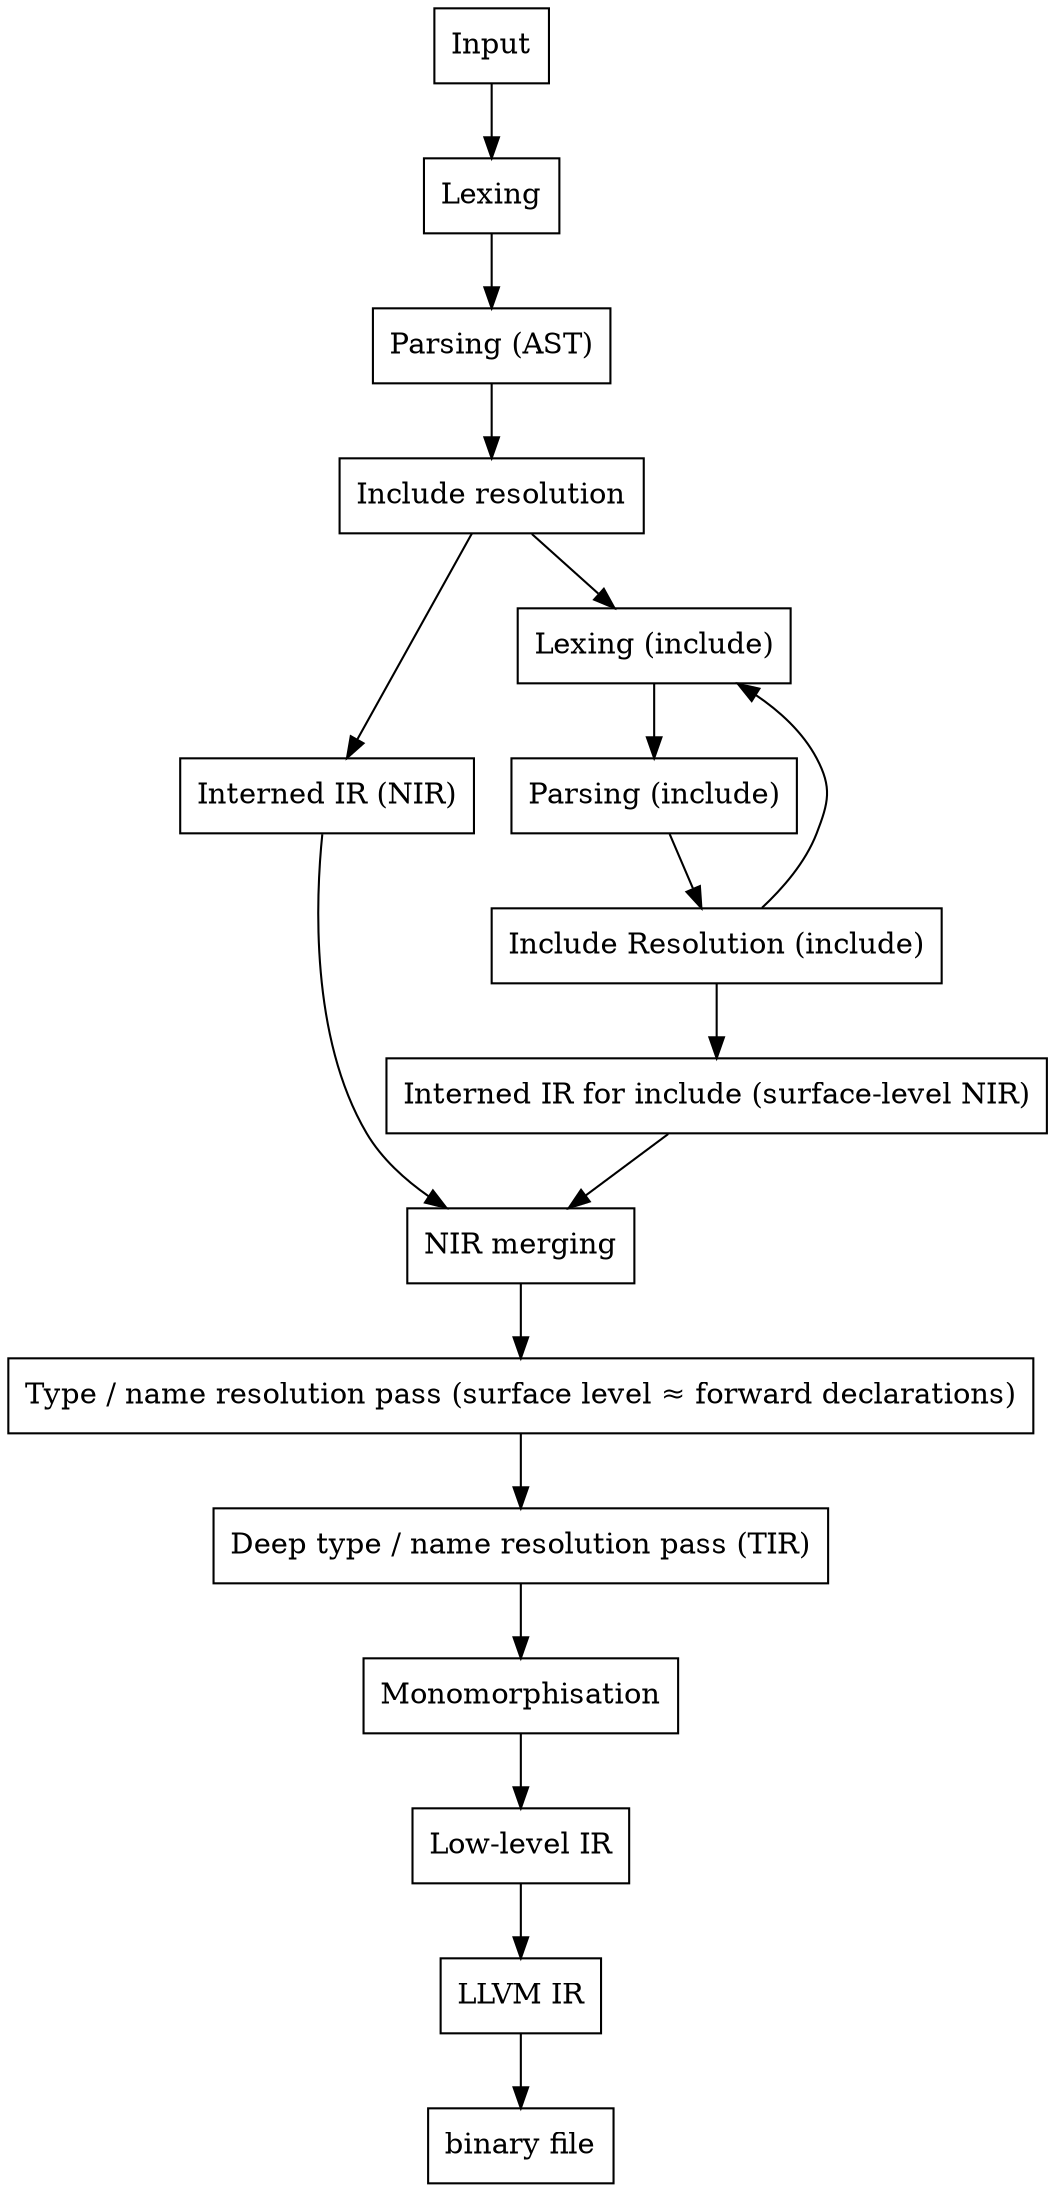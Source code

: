 digraph CompilerPipeline {
    node [shape=box];

    Input -> Lexing -> "Parsing (AST)" -> "Include resolution" -> A;
    "Include resolution" -> B;

    A [label="Interned IR (NIR)"];
    A -> C;

    B [label="Lexing (include)"];
    B -> "Parsing (include)";
    "Parsing (include)" -> "Include Resolution (include)";
    "Include Resolution (include)" -> B;
    "Include Resolution (include)" -> D;

    D [label="Interned IR for include (surface-level NIR)"];
    D -> C;


    C [label="NIR merging"];
    C -> "Type / name resolution pass (surface level ≈ forward declarations)";
    "Type / name resolution pass (surface level ≈ forward declarations)"
        -> "Deep type / name resolution pass (TIR)";
    "Deep type / name resolution pass (TIR)" -> Monomorphisation;
    Monomorphisation -> "Low-level IR" -> "LLVM IR" -> "binary file";
}
